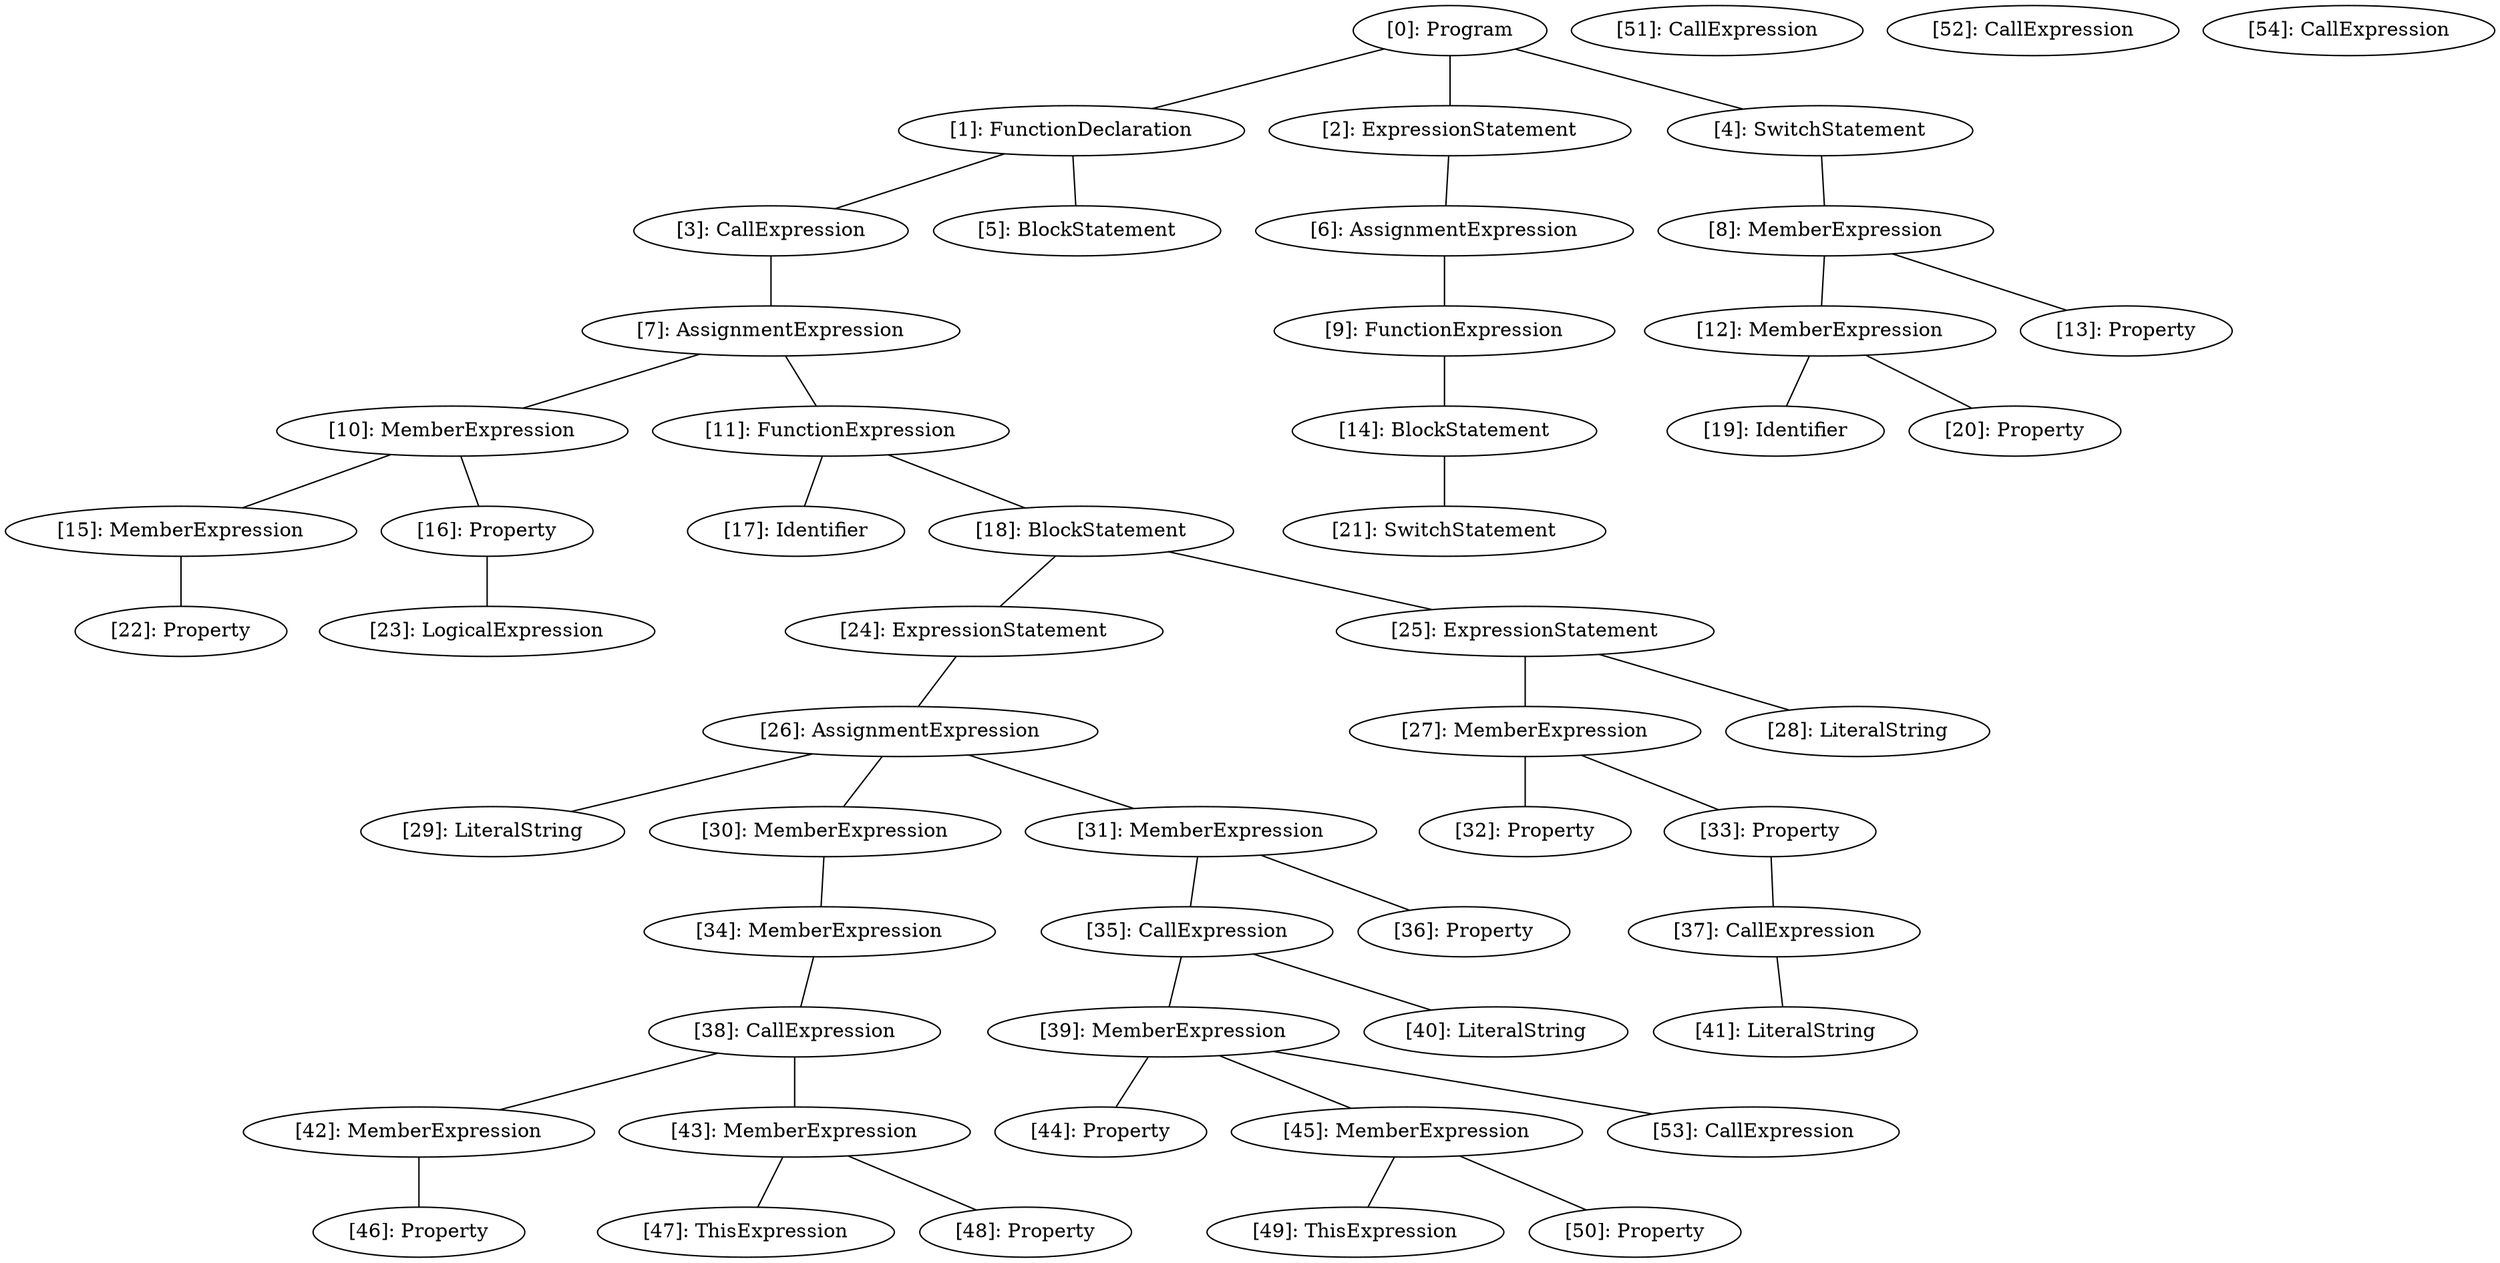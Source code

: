// Result
graph {
	0 [label="[0]: Program"]
	1 [label="[1]: FunctionDeclaration"]
	2 [label="[2]: ExpressionStatement"]
	3 [label="[3]: CallExpression"]
	4 [label="[4]: SwitchStatement"]
	5 [label="[5]: BlockStatement"]
	6 [label="[6]: AssignmentExpression"]
	7 [label="[7]: AssignmentExpression"]
	8 [label="[8]: MemberExpression"]
	9 [label="[9]: FunctionExpression"]
	10 [label="[10]: MemberExpression"]
	11 [label="[11]: FunctionExpression"]
	12 [label="[12]: MemberExpression"]
	13 [label="[13]: Property"]
	14 [label="[14]: BlockStatement"]
	15 [label="[15]: MemberExpression"]
	16 [label="[16]: Property"]
	17 [label="[17]: Identifier"]
	18 [label="[18]: BlockStatement"]
	19 [label="[19]: Identifier"]
	20 [label="[20]: Property"]
	21 [label="[21]: SwitchStatement"]
	22 [label="[22]: Property"]
	23 [label="[23]: LogicalExpression"]
	24 [label="[24]: ExpressionStatement"]
	25 [label="[25]: ExpressionStatement"]
	26 [label="[26]: AssignmentExpression"]
	27 [label="[27]: MemberExpression"]
	28 [label="[28]: LiteralString"]
	29 [label="[29]: LiteralString"]
	30 [label="[30]: MemberExpression"]
	31 [label="[31]: MemberExpression"]
	32 [label="[32]: Property"]
	33 [label="[33]: Property"]
	34 [label="[34]: MemberExpression"]
	35 [label="[35]: CallExpression"]
	36 [label="[36]: Property"]
	37 [label="[37]: CallExpression"]
	38 [label="[38]: CallExpression"]
	39 [label="[39]: MemberExpression"]
	40 [label="[40]: LiteralString"]
	41 [label="[41]: LiteralString"]
	42 [label="[42]: MemberExpression"]
	43 [label="[43]: MemberExpression"]
	44 [label="[44]: Property"]
	45 [label="[45]: MemberExpression"]
	46 [label="[46]: Property"]
	47 [label="[47]: ThisExpression"]
	48 [label="[48]: Property"]
	49 [label="[49]: ThisExpression"]
	50 [label="[50]: Property"]
	51 [label="[51]: CallExpression"]
	52 [label="[52]: CallExpression"]
	53 [label="[53]: CallExpression"]
	54 [label="[54]: CallExpression"]
	0 -- 1
	0 -- 2
	0 -- 4
	1 -- 3
	1 -- 5
	2 -- 6
	3 -- 7
	4 -- 8
	6 -- 9
	7 -- 10
	7 -- 11
	8 -- 12
	8 -- 13
	9 -- 14
	10 -- 15
	10 -- 16
	11 -- 17
	11 -- 18
	12 -- 19
	12 -- 20
	14 -- 21
	15 -- 22
	16 -- 23
	18 -- 24
	18 -- 25
	24 -- 26
	25 -- 27
	25 -- 28
	26 -- 29
	26 -- 30
	26 -- 31
	27 -- 32
	27 -- 33
	30 -- 34
	31 -- 35
	31 -- 36
	33 -- 37
	34 -- 38
	35 -- 39
	35 -- 40
	37 -- 41
	38 -- 42
	38 -- 43
	39 -- 44
	39 -- 45
	39 -- 53
	42 -- 46
	43 -- 47
	43 -- 48
	45 -- 49
	45 -- 50
}
